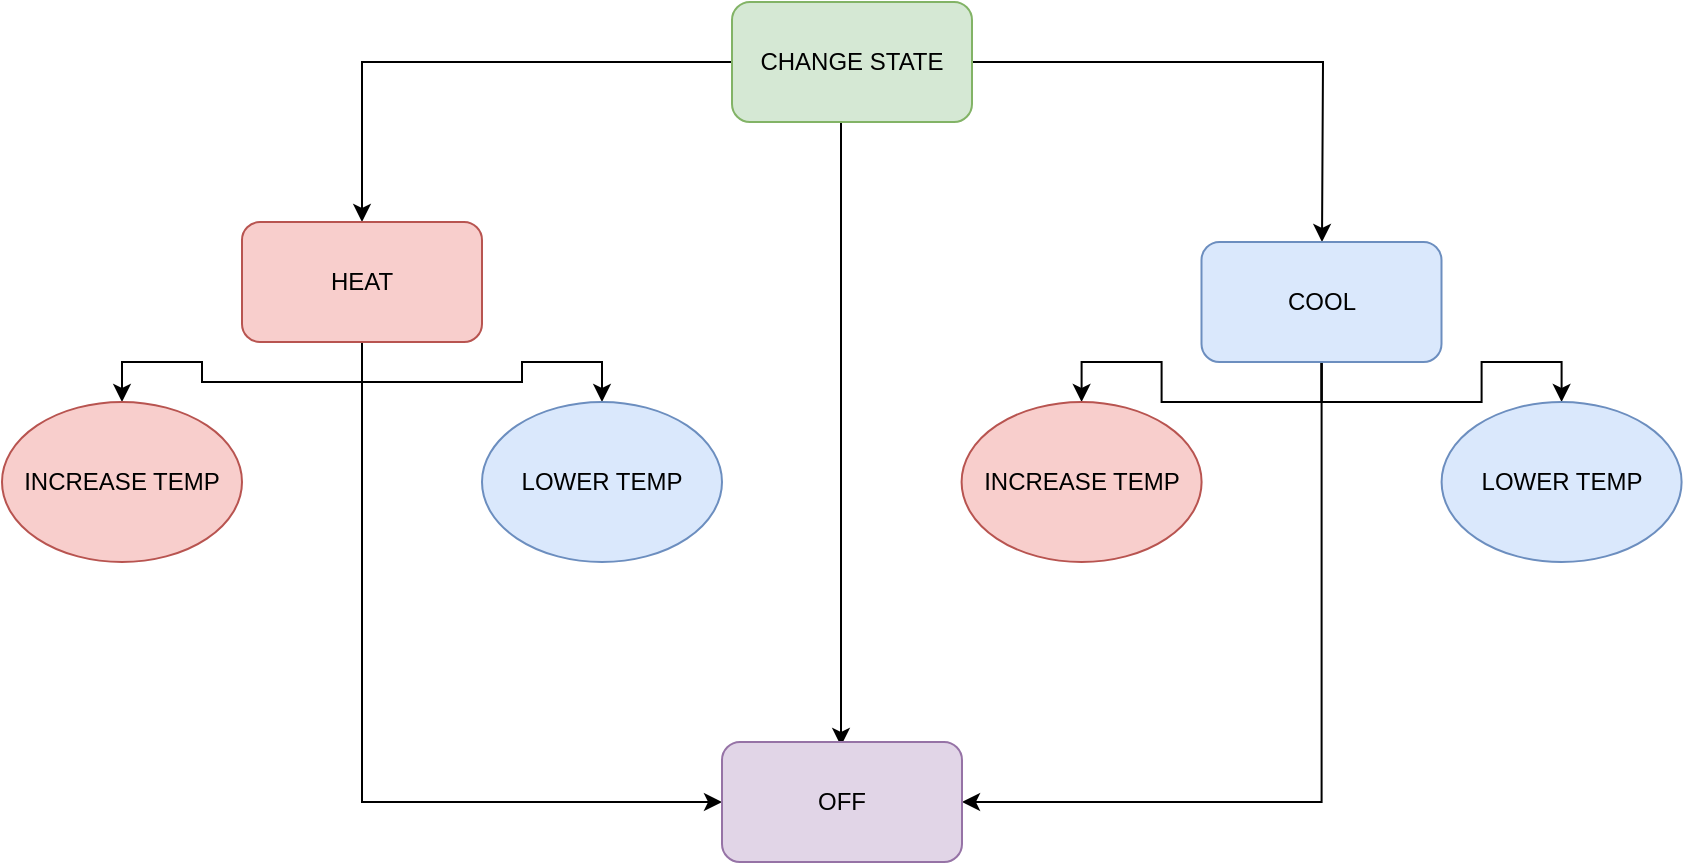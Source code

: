 <mxfile version="27.1.4">
  <diagram name="Page-1" id="-7-DTyx-P7m3kdMr6AFv">
    <mxGraphModel dx="1224" dy="1102" grid="1" gridSize="10" guides="1" tooltips="1" connect="1" arrows="1" fold="1" page="1" pageScale="1" pageWidth="850" pageHeight="1100" math="0" shadow="0">
      <root>
        <mxCell id="0" />
        <mxCell id="1" parent="0" />
        <mxCell id="gIJMnSBR-YI_2spg7YhF-5" style="edgeStyle=orthogonalEdgeStyle;rounded=0;orthogonalLoop=1;jettySize=auto;html=1;" edge="1" parent="1" source="gIJMnSBR-YI_2spg7YhF-1">
          <mxGeometry relative="1" as="geometry">
            <mxPoint x="660" y="280" as="targetPoint" />
          </mxGeometry>
        </mxCell>
        <mxCell id="gIJMnSBR-YI_2spg7YhF-6" style="edgeStyle=orthogonalEdgeStyle;rounded=0;orthogonalLoop=1;jettySize=auto;html=1;" edge="1" parent="1" source="gIJMnSBR-YI_2spg7YhF-1" target="gIJMnSBR-YI_2spg7YhF-2">
          <mxGeometry relative="1" as="geometry" />
        </mxCell>
        <mxCell id="gIJMnSBR-YI_2spg7YhF-7" style="edgeStyle=orthogonalEdgeStyle;rounded=0;orthogonalLoop=1;jettySize=auto;html=1;entryX=0.45;entryY=0.033;entryDx=0;entryDy=0;entryPerimeter=0;" edge="1" parent="1">
          <mxGeometry relative="1" as="geometry">
            <mxPoint x="419.5" y="220" as="sourcePoint" />
            <mxPoint x="419.5" y="531.98" as="targetPoint" />
            <Array as="points">
              <mxPoint x="419.5" y="300" />
              <mxPoint x="419.5" y="300" />
            </Array>
          </mxGeometry>
        </mxCell>
        <mxCell id="gIJMnSBR-YI_2spg7YhF-1" value="CHANGE STATE" style="rounded=1;whiteSpace=wrap;html=1;fillColor=#d5e8d4;strokeColor=#82b366;" vertex="1" parent="1">
          <mxGeometry x="365" y="160" width="120" height="60" as="geometry" />
        </mxCell>
        <mxCell id="gIJMnSBR-YI_2spg7YhF-8" style="edgeStyle=orthogonalEdgeStyle;rounded=0;orthogonalLoop=1;jettySize=auto;html=1;" edge="1" parent="1" source="gIJMnSBR-YI_2spg7YhF-2" target="gIJMnSBR-YI_2spg7YhF-20">
          <mxGeometry relative="1" as="geometry">
            <mxPoint x="60" y="400" as="targetPoint" />
          </mxGeometry>
        </mxCell>
        <mxCell id="gIJMnSBR-YI_2spg7YhF-10" style="edgeStyle=orthogonalEdgeStyle;rounded=0;orthogonalLoop=1;jettySize=auto;html=1;" edge="1" parent="1" source="gIJMnSBR-YI_2spg7YhF-2" target="gIJMnSBR-YI_2spg7YhF-21">
          <mxGeometry relative="1" as="geometry">
            <mxPoint x="300" y="400" as="targetPoint" />
          </mxGeometry>
        </mxCell>
        <mxCell id="gIJMnSBR-YI_2spg7YhF-25" style="edgeStyle=orthogonalEdgeStyle;rounded=0;orthogonalLoop=1;jettySize=auto;html=1;entryX=0;entryY=0.5;entryDx=0;entryDy=0;" edge="1" parent="1" source="gIJMnSBR-YI_2spg7YhF-2" target="gIJMnSBR-YI_2spg7YhF-24">
          <mxGeometry relative="1" as="geometry">
            <mxPoint x="180" y="560" as="targetPoint" />
            <Array as="points">
              <mxPoint x="180" y="560" />
            </Array>
          </mxGeometry>
        </mxCell>
        <mxCell id="gIJMnSBR-YI_2spg7YhF-2" value="HEAT" style="rounded=1;whiteSpace=wrap;html=1;fillColor=#f8cecc;strokeColor=#b85450;" vertex="1" parent="1">
          <mxGeometry x="120" y="270" width="120" height="60" as="geometry" />
        </mxCell>
        <mxCell id="gIJMnSBR-YI_2spg7YhF-14" style="edgeStyle=orthogonalEdgeStyle;rounded=0;orthogonalLoop=1;jettySize=auto;html=1;" edge="1" parent="1" source="gIJMnSBR-YI_2spg7YhF-16" target="gIJMnSBR-YI_2spg7YhF-22">
          <mxGeometry relative="1" as="geometry">
            <mxPoint x="539.8" y="400" as="targetPoint" />
          </mxGeometry>
        </mxCell>
        <mxCell id="gIJMnSBR-YI_2spg7YhF-15" style="edgeStyle=orthogonalEdgeStyle;rounded=0;orthogonalLoop=1;jettySize=auto;html=1;" edge="1" parent="1" source="gIJMnSBR-YI_2spg7YhF-16" target="gIJMnSBR-YI_2spg7YhF-23">
          <mxGeometry relative="1" as="geometry">
            <mxPoint x="779.8" y="400" as="targetPoint" />
          </mxGeometry>
        </mxCell>
        <mxCell id="gIJMnSBR-YI_2spg7YhF-26" style="edgeStyle=orthogonalEdgeStyle;rounded=0;orthogonalLoop=1;jettySize=auto;html=1;entryX=1;entryY=0.5;entryDx=0;entryDy=0;" edge="1" parent="1" source="gIJMnSBR-YI_2spg7YhF-16" target="gIJMnSBR-YI_2spg7YhF-24">
          <mxGeometry relative="1" as="geometry">
            <mxPoint x="659.75" y="560" as="targetPoint" />
            <Array as="points">
              <mxPoint x="660" y="560" />
            </Array>
          </mxGeometry>
        </mxCell>
        <mxCell id="gIJMnSBR-YI_2spg7YhF-16" value="COOL" style="rounded=1;whiteSpace=wrap;html=1;fillColor=#dae8fc;strokeColor=#6c8ebf;" vertex="1" parent="1">
          <mxGeometry x="599.75" y="280" width="120" height="60" as="geometry" />
        </mxCell>
        <mxCell id="gIJMnSBR-YI_2spg7YhF-20" value="INCREASE TEMP" style="ellipse;whiteSpace=wrap;html=1;fillColor=#f8cecc;strokeColor=#b85450;" vertex="1" parent="1">
          <mxGeometry y="360" width="120" height="80" as="geometry" />
        </mxCell>
        <mxCell id="gIJMnSBR-YI_2spg7YhF-21" value="LOWER TEMP" style="ellipse;whiteSpace=wrap;html=1;fillColor=#dae8fc;strokeColor=#6c8ebf;" vertex="1" parent="1">
          <mxGeometry x="240" y="360" width="120" height="80" as="geometry" />
        </mxCell>
        <mxCell id="gIJMnSBR-YI_2spg7YhF-22" value="INCREASE TEMP" style="ellipse;whiteSpace=wrap;html=1;fillColor=#f8cecc;strokeColor=#b85450;" vertex="1" parent="1">
          <mxGeometry x="479.8" y="360" width="120" height="80" as="geometry" />
        </mxCell>
        <mxCell id="gIJMnSBR-YI_2spg7YhF-23" value="LOWER TEMP" style="ellipse;whiteSpace=wrap;html=1;fillColor=#dae8fc;strokeColor=#6c8ebf;" vertex="1" parent="1">
          <mxGeometry x="719.8" y="360" width="120" height="80" as="geometry" />
        </mxCell>
        <mxCell id="gIJMnSBR-YI_2spg7YhF-24" value="OFF" style="rounded=1;whiteSpace=wrap;html=1;fillColor=#e1d5e7;strokeColor=#9673a6;" vertex="1" parent="1">
          <mxGeometry x="360" y="530" width="120" height="60" as="geometry" />
        </mxCell>
      </root>
    </mxGraphModel>
  </diagram>
</mxfile>
